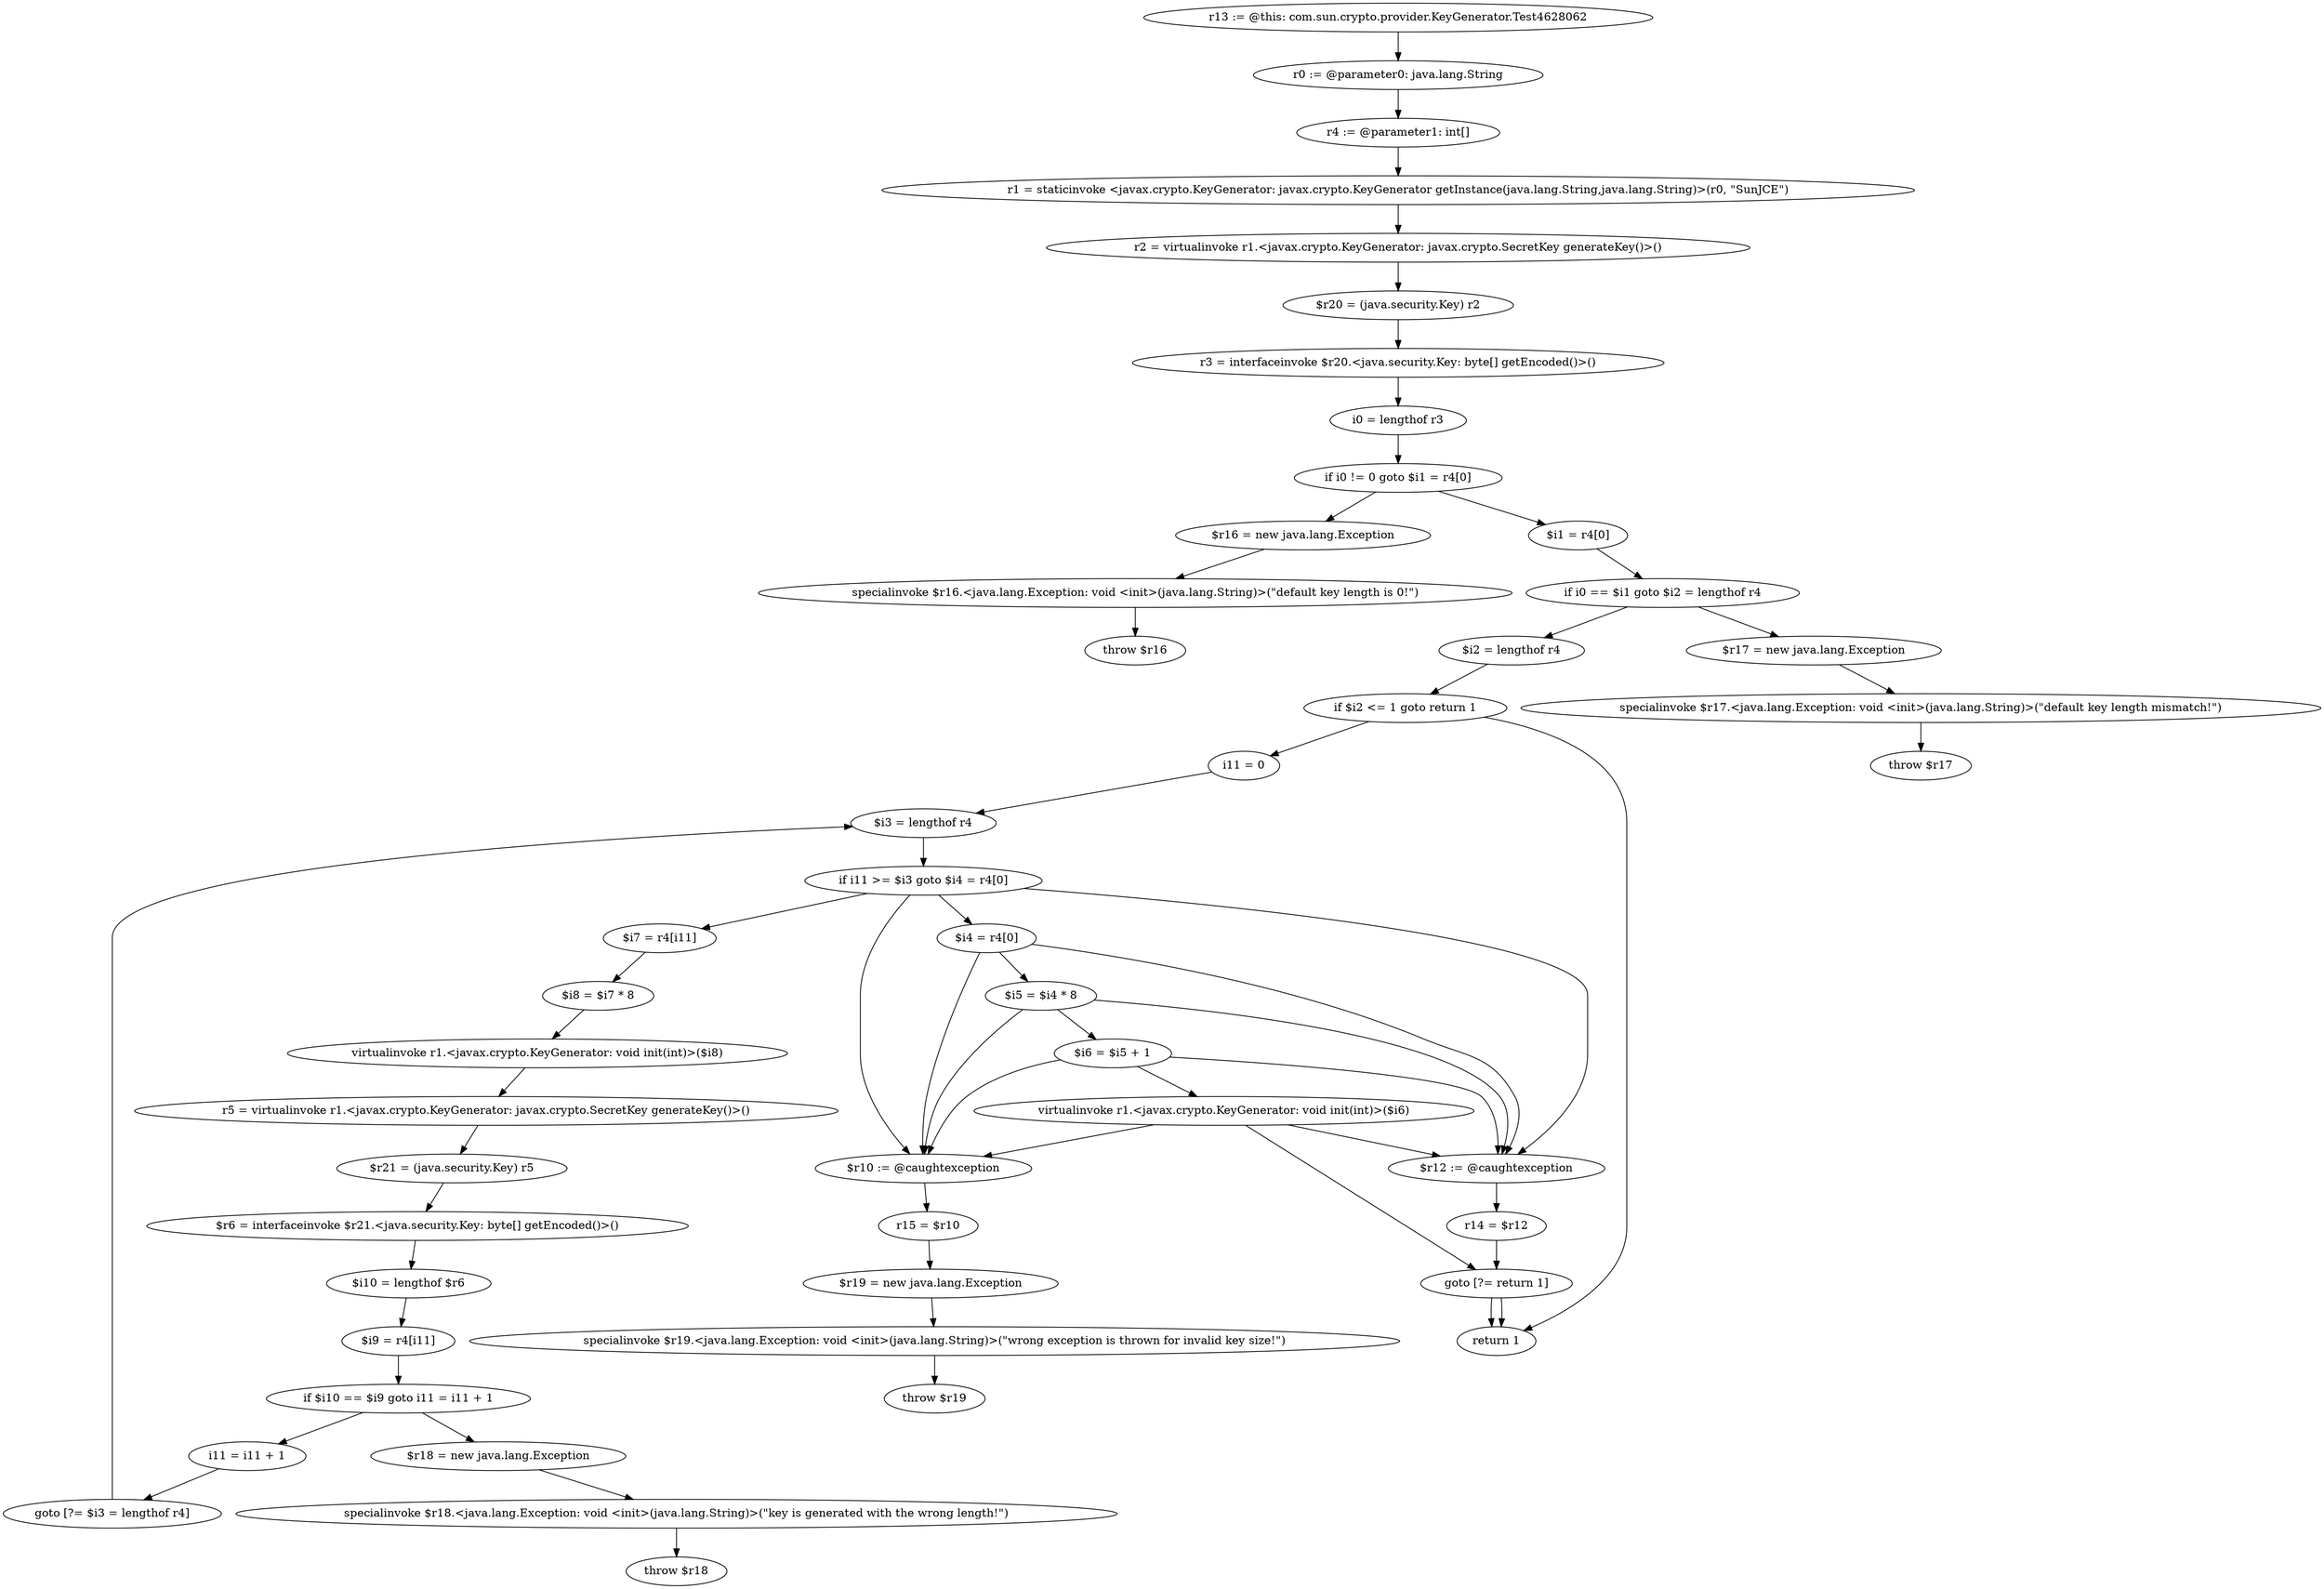 digraph "unitGraph" {
    "r13 := @this: com.sun.crypto.provider.KeyGenerator.Test4628062"
    "r0 := @parameter0: java.lang.String"
    "r4 := @parameter1: int[]"
    "r1 = staticinvoke <javax.crypto.KeyGenerator: javax.crypto.KeyGenerator getInstance(java.lang.String,java.lang.String)>(r0, \"SunJCE\")"
    "r2 = virtualinvoke r1.<javax.crypto.KeyGenerator: javax.crypto.SecretKey generateKey()>()"
    "$r20 = (java.security.Key) r2"
    "r3 = interfaceinvoke $r20.<java.security.Key: byte[] getEncoded()>()"
    "i0 = lengthof r3"
    "if i0 != 0 goto $i1 = r4[0]"
    "$r16 = new java.lang.Exception"
    "specialinvoke $r16.<java.lang.Exception: void <init>(java.lang.String)>(\"default key length is 0!\")"
    "throw $r16"
    "$i1 = r4[0]"
    "if i0 == $i1 goto $i2 = lengthof r4"
    "$r17 = new java.lang.Exception"
    "specialinvoke $r17.<java.lang.Exception: void <init>(java.lang.String)>(\"default key length mismatch!\")"
    "throw $r17"
    "$i2 = lengthof r4"
    "if $i2 <= 1 goto return 1"
    "i11 = 0"
    "$i3 = lengthof r4"
    "if i11 >= $i3 goto $i4 = r4[0]"
    "$i7 = r4[i11]"
    "$i8 = $i7 * 8"
    "virtualinvoke r1.<javax.crypto.KeyGenerator: void init(int)>($i8)"
    "r5 = virtualinvoke r1.<javax.crypto.KeyGenerator: javax.crypto.SecretKey generateKey()>()"
    "$r21 = (java.security.Key) r5"
    "$r6 = interfaceinvoke $r21.<java.security.Key: byte[] getEncoded()>()"
    "$i10 = lengthof $r6"
    "$i9 = r4[i11]"
    "if $i10 == $i9 goto i11 = i11 + 1"
    "$r18 = new java.lang.Exception"
    "specialinvoke $r18.<java.lang.Exception: void <init>(java.lang.String)>(\"key is generated with the wrong length!\")"
    "throw $r18"
    "i11 = i11 + 1"
    "goto [?= $i3 = lengthof r4]"
    "$i4 = r4[0]"
    "$i5 = $i4 * 8"
    "$i6 = $i5 + 1"
    "virtualinvoke r1.<javax.crypto.KeyGenerator: void init(int)>($i6)"
    "goto [?= return 1]"
    "$r12 := @caughtexception"
    "r14 = $r12"
    "$r10 := @caughtexception"
    "r15 = $r10"
    "$r19 = new java.lang.Exception"
    "specialinvoke $r19.<java.lang.Exception: void <init>(java.lang.String)>(\"wrong exception is thrown for invalid key size!\")"
    "throw $r19"
    "return 1"
    "r13 := @this: com.sun.crypto.provider.KeyGenerator.Test4628062"->"r0 := @parameter0: java.lang.String";
    "r0 := @parameter0: java.lang.String"->"r4 := @parameter1: int[]";
    "r4 := @parameter1: int[]"->"r1 = staticinvoke <javax.crypto.KeyGenerator: javax.crypto.KeyGenerator getInstance(java.lang.String,java.lang.String)>(r0, \"SunJCE\")";
    "r1 = staticinvoke <javax.crypto.KeyGenerator: javax.crypto.KeyGenerator getInstance(java.lang.String,java.lang.String)>(r0, \"SunJCE\")"->"r2 = virtualinvoke r1.<javax.crypto.KeyGenerator: javax.crypto.SecretKey generateKey()>()";
    "r2 = virtualinvoke r1.<javax.crypto.KeyGenerator: javax.crypto.SecretKey generateKey()>()"->"$r20 = (java.security.Key) r2";
    "$r20 = (java.security.Key) r2"->"r3 = interfaceinvoke $r20.<java.security.Key: byte[] getEncoded()>()";
    "r3 = interfaceinvoke $r20.<java.security.Key: byte[] getEncoded()>()"->"i0 = lengthof r3";
    "i0 = lengthof r3"->"if i0 != 0 goto $i1 = r4[0]";
    "if i0 != 0 goto $i1 = r4[0]"->"$r16 = new java.lang.Exception";
    "if i0 != 0 goto $i1 = r4[0]"->"$i1 = r4[0]";
    "$r16 = new java.lang.Exception"->"specialinvoke $r16.<java.lang.Exception: void <init>(java.lang.String)>(\"default key length is 0!\")";
    "specialinvoke $r16.<java.lang.Exception: void <init>(java.lang.String)>(\"default key length is 0!\")"->"throw $r16";
    "$i1 = r4[0]"->"if i0 == $i1 goto $i2 = lengthof r4";
    "if i0 == $i1 goto $i2 = lengthof r4"->"$r17 = new java.lang.Exception";
    "if i0 == $i1 goto $i2 = lengthof r4"->"$i2 = lengthof r4";
    "$r17 = new java.lang.Exception"->"specialinvoke $r17.<java.lang.Exception: void <init>(java.lang.String)>(\"default key length mismatch!\")";
    "specialinvoke $r17.<java.lang.Exception: void <init>(java.lang.String)>(\"default key length mismatch!\")"->"throw $r17";
    "$i2 = lengthof r4"->"if $i2 <= 1 goto return 1";
    "if $i2 <= 1 goto return 1"->"i11 = 0";
    "if $i2 <= 1 goto return 1"->"return 1";
    "i11 = 0"->"$i3 = lengthof r4";
    "$i3 = lengthof r4"->"if i11 >= $i3 goto $i4 = r4[0]";
    "if i11 >= $i3 goto $i4 = r4[0]"->"$i7 = r4[i11]";
    "if i11 >= $i3 goto $i4 = r4[0]"->"$i4 = r4[0]";
    "if i11 >= $i3 goto $i4 = r4[0]"->"$r12 := @caughtexception";
    "if i11 >= $i3 goto $i4 = r4[0]"->"$r10 := @caughtexception";
    "$i7 = r4[i11]"->"$i8 = $i7 * 8";
    "$i8 = $i7 * 8"->"virtualinvoke r1.<javax.crypto.KeyGenerator: void init(int)>($i8)";
    "virtualinvoke r1.<javax.crypto.KeyGenerator: void init(int)>($i8)"->"r5 = virtualinvoke r1.<javax.crypto.KeyGenerator: javax.crypto.SecretKey generateKey()>()";
    "r5 = virtualinvoke r1.<javax.crypto.KeyGenerator: javax.crypto.SecretKey generateKey()>()"->"$r21 = (java.security.Key) r5";
    "$r21 = (java.security.Key) r5"->"$r6 = interfaceinvoke $r21.<java.security.Key: byte[] getEncoded()>()";
    "$r6 = interfaceinvoke $r21.<java.security.Key: byte[] getEncoded()>()"->"$i10 = lengthof $r6";
    "$i10 = lengthof $r6"->"$i9 = r4[i11]";
    "$i9 = r4[i11]"->"if $i10 == $i9 goto i11 = i11 + 1";
    "if $i10 == $i9 goto i11 = i11 + 1"->"$r18 = new java.lang.Exception";
    "if $i10 == $i9 goto i11 = i11 + 1"->"i11 = i11 + 1";
    "$r18 = new java.lang.Exception"->"specialinvoke $r18.<java.lang.Exception: void <init>(java.lang.String)>(\"key is generated with the wrong length!\")";
    "specialinvoke $r18.<java.lang.Exception: void <init>(java.lang.String)>(\"key is generated with the wrong length!\")"->"throw $r18";
    "i11 = i11 + 1"->"goto [?= $i3 = lengthof r4]";
    "goto [?= $i3 = lengthof r4]"->"$i3 = lengthof r4";
    "$i4 = r4[0]"->"$r12 := @caughtexception";
    "$i4 = r4[0]"->"$r10 := @caughtexception";
    "$i4 = r4[0]"->"$i5 = $i4 * 8";
    "$i5 = $i4 * 8"->"$r12 := @caughtexception";
    "$i5 = $i4 * 8"->"$r10 := @caughtexception";
    "$i5 = $i4 * 8"->"$i6 = $i5 + 1";
    "$i6 = $i5 + 1"->"$r12 := @caughtexception";
    "$i6 = $i5 + 1"->"$r10 := @caughtexception";
    "$i6 = $i5 + 1"->"virtualinvoke r1.<javax.crypto.KeyGenerator: void init(int)>($i6)";
    "virtualinvoke r1.<javax.crypto.KeyGenerator: void init(int)>($i6)"->"$r12 := @caughtexception";
    "virtualinvoke r1.<javax.crypto.KeyGenerator: void init(int)>($i6)"->"$r10 := @caughtexception";
    "virtualinvoke r1.<javax.crypto.KeyGenerator: void init(int)>($i6)"->"goto [?= return 1]";
    "goto [?= return 1]"->"return 1";
    "$r12 := @caughtexception"->"r14 = $r12";
    "r14 = $r12"->"goto [?= return 1]";
    "goto [?= return 1]"->"return 1";
    "$r10 := @caughtexception"->"r15 = $r10";
    "r15 = $r10"->"$r19 = new java.lang.Exception";
    "$r19 = new java.lang.Exception"->"specialinvoke $r19.<java.lang.Exception: void <init>(java.lang.String)>(\"wrong exception is thrown for invalid key size!\")";
    "specialinvoke $r19.<java.lang.Exception: void <init>(java.lang.String)>(\"wrong exception is thrown for invalid key size!\")"->"throw $r19";
}
